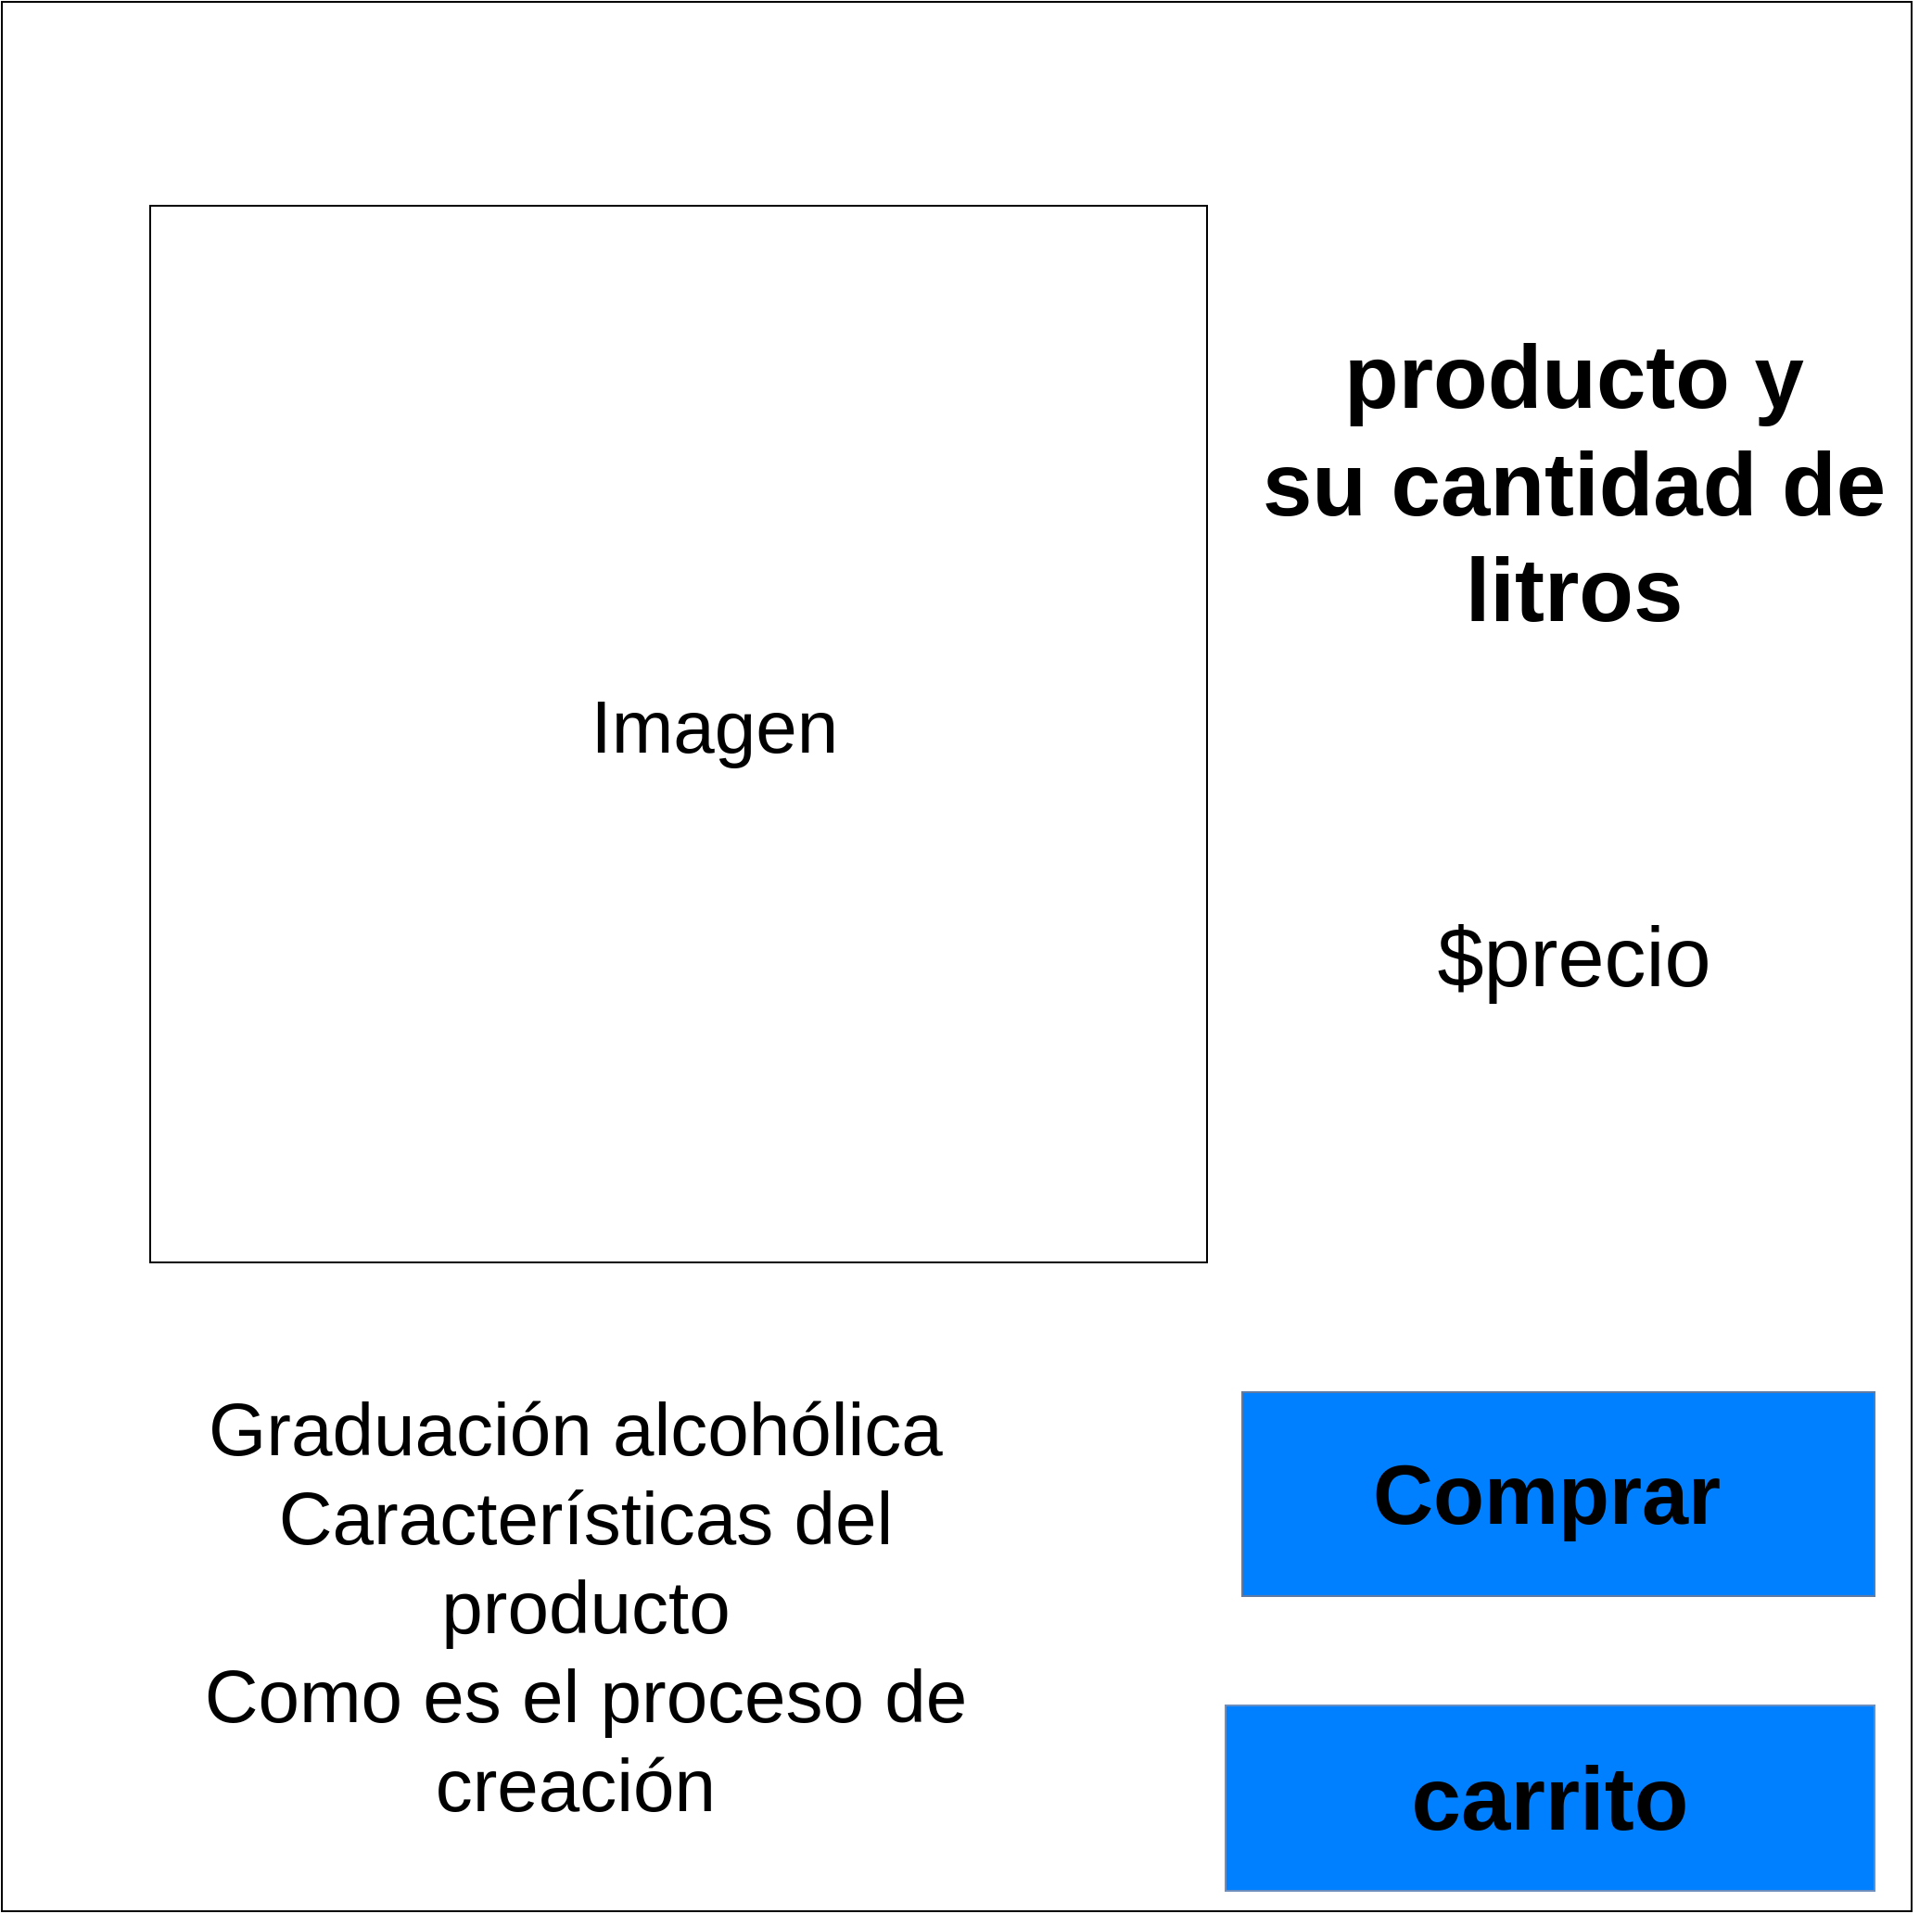 <mxfile version="13.7.7" type="github" pages="3"><diagram id="wo-2OzpCL-KObVNKeq9g" name="Page-1"><mxGraphModel dx="1422" dy="762" grid="1" gridSize="10" guides="1" tooltips="1" connect="1" arrows="1" fold="1" page="1" pageScale="1" pageWidth="1169" pageHeight="827" math="0" shadow="0"><root><mxCell id="0"/><mxCell id="1" parent="0"/><mxCell id="PUIiaEhZfmPyRb46bRGC-1" value="" style="whiteSpace=wrap;html=1;aspect=fixed;" vertex="1" parent="1"><mxGeometry x="160" y="150" width="1030" height="1030" as="geometry"/></mxCell><mxCell id="PUIiaEhZfmPyRb46bRGC-2" value="" style="whiteSpace=wrap;html=1;aspect=fixed;" vertex="1" parent="1"><mxGeometry x="240" y="260" width="570" height="570" as="geometry"/></mxCell><mxCell id="PUIiaEhZfmPyRb46bRGC-3" value="&lt;span style=&quot;font-size: 40px&quot;&gt;Imagen&amp;nbsp;&lt;/span&gt;" style="text;html=1;strokeColor=none;fillColor=none;align=center;verticalAlign=middle;whiteSpace=wrap;rounded=0;" vertex="1" parent="1"><mxGeometry x="390" y="380" width="320" height="320" as="geometry"/></mxCell><mxCell id="PUIiaEhZfmPyRb46bRGC-4" value="&lt;font size=&quot;7&quot;&gt;&lt;b&gt;producto y su&amp;nbsp;cantidad de litros&lt;/b&gt;&lt;/font&gt;" style="text;html=1;strokeColor=none;fillColor=none;align=center;verticalAlign=middle;whiteSpace=wrap;rounded=0;" vertex="1" parent="1"><mxGeometry x="816" y="310" width="384" height="200" as="geometry"/></mxCell><mxCell id="PUIiaEhZfmPyRb46bRGC-5" value="&lt;font style=&quot;font-size: 45px&quot;&gt;$precio&lt;/font&gt;" style="text;html=1;strokeColor=none;fillColor=none;align=center;verticalAlign=middle;whiteSpace=wrap;rounded=0;fontSize=21;" vertex="1" parent="1"><mxGeometry x="858" y="565" width="300" height="200" as="geometry"/></mxCell><mxCell id="PUIiaEhZfmPyRb46bRGC-6" value="&lt;span style=&quot;font-size: 45px&quot;&gt;&lt;b&gt;Comprar&amp;nbsp;&lt;/b&gt;&lt;/span&gt;" style="text;html=1;align=center;verticalAlign=middle;whiteSpace=wrap;rounded=0;fontSize=21;strokeColor=#5E7BA6;fillColor=#007FFF;" vertex="1" parent="1"><mxGeometry x="829" y="900" width="341" height="110" as="geometry"/></mxCell><mxCell id="PUIiaEhZfmPyRb46bRGC-7" value="&lt;b&gt;&lt;font style=&quot;font-size: 48px&quot;&gt;carrito&lt;/font&gt;&lt;/b&gt;" style="text;html=1;strokeColor=#6c8ebf;align=center;verticalAlign=middle;whiteSpace=wrap;rounded=0;fontSize=21;fillColor=#007FFF;" vertex="1" parent="1"><mxGeometry x="820" y="1069" width="350" height="100" as="geometry"/></mxCell><mxCell id="PUIiaEhZfmPyRb46bRGC-8" value="&lt;font style=&quot;font-size: 40px&quot;&gt;Graduación alcohólica&amp;nbsp;&lt;br&gt;Características del producto&lt;br&gt;Como es el proceso de creación&amp;nbsp;&lt;/font&gt;" style="text;html=1;strokeColor=none;fillColor=none;align=center;verticalAlign=middle;whiteSpace=wrap;rounded=0;fontSize=21;" vertex="1" parent="1"><mxGeometry x="230" y="850" width="490" height="330" as="geometry"/></mxCell></root></mxGraphModel></diagram><diagram id="kdI_Xc-QylYFVw8inS96" name="Page-2"><mxGraphModel dx="1422" dy="762" grid="1" gridSize="10" guides="1" tooltips="1" connect="1" arrows="1" fold="1" page="1" pageScale="1" pageWidth="827" pageHeight="1169" math="0" shadow="0"><root><mxCell id="eIh1WYSvhBnE5ud-NWPm-0"/><mxCell id="eIh1WYSvhBnE5ud-NWPm-1" parent="eIh1WYSvhBnE5ud-NWPm-0"/><mxCell id="eIh1WYSvhBnE5ud-NWPm-2" value="" style="whiteSpace=wrap;html=1;aspect=fixed;" vertex="1" parent="eIh1WYSvhBnE5ud-NWPm-1"><mxGeometry x="240" y="120" width="1030" height="1030" as="geometry"/></mxCell><mxCell id="eIh1WYSvhBnE5ud-NWPm-3" value="" style="whiteSpace=wrap;html=1;aspect=fixed;" vertex="1" parent="eIh1WYSvhBnE5ud-NWPm-1"><mxGeometry x="270" y="230" width="580" height="580" as="geometry"/></mxCell><mxCell id="eIh1WYSvhBnE5ud-NWPm-4" value="&lt;span style=&quot;font-size: 40px&quot;&gt;Imagen&amp;nbsp;&lt;/span&gt;" style="text;html=1;strokeColor=none;fillColor=none;align=center;verticalAlign=middle;whiteSpace=wrap;rounded=0;" vertex="1" parent="eIh1WYSvhBnE5ud-NWPm-1"><mxGeometry x="370" y="320" width="320" height="320" as="geometry"/></mxCell><mxCell id="eIh1WYSvhBnE5ud-NWPm-5" value="&lt;font size=&quot;7&quot;&gt;&lt;b&gt;producto y su&amp;nbsp;cantidad de litros&lt;/b&gt;&lt;/font&gt;" style="text;html=1;strokeColor=none;fillColor=none;align=center;verticalAlign=middle;whiteSpace=wrap;rounded=0;" vertex="1" parent="eIh1WYSvhBnE5ud-NWPm-1"><mxGeometry x="850" y="230" width="410" height="190" as="geometry"/></mxCell><mxCell id="eIh1WYSvhBnE5ud-NWPm-6" value="&lt;font style=&quot;font-size: 45px&quot;&gt;$precio&lt;/font&gt;" style="text;html=1;strokeColor=none;fillColor=none;align=center;verticalAlign=middle;whiteSpace=wrap;rounded=0;fontSize=21;" vertex="1" parent="eIh1WYSvhBnE5ud-NWPm-1"><mxGeometry x="260" y="110" width="220" height="130" as="geometry"/></mxCell><mxCell id="eIh1WYSvhBnE5ud-NWPm-7" value="&lt;span style=&quot;font-size: 45px&quot;&gt;&lt;b&gt;Comprar&amp;nbsp;&lt;/b&gt;&lt;/span&gt;" style="text;html=1;align=center;verticalAlign=middle;whiteSpace=wrap;rounded=0;fontSize=21;strokeColor=#5E7BA6;fillColor=#007FFF;" vertex="1" parent="eIh1WYSvhBnE5ud-NWPm-1"><mxGeometry x="280" y="900" width="360" height="100" as="geometry"/></mxCell><mxCell id="eIh1WYSvhBnE5ud-NWPm-8" value="&lt;b&gt;&lt;font style=&quot;font-size: 48px&quot;&gt;carrito&lt;/font&gt;&lt;/b&gt;" style="text;html=1;strokeColor=#6c8ebf;align=center;verticalAlign=middle;whiteSpace=wrap;rounded=0;fontSize=21;fillColor=#007FFF;" vertex="1" parent="eIh1WYSvhBnE5ud-NWPm-1"><mxGeometry x="270" y="1050" width="380" height="90" as="geometry"/></mxCell><mxCell id="eIh1WYSvhBnE5ud-NWPm-9" value="&lt;font style=&quot;font-size: 35px&quot;&gt;Graduación alcohólica&amp;nbsp;&lt;br&gt;Características del producto&lt;br&gt;Como es el proceso de creación&amp;nbsp;&lt;/font&gt;" style="text;html=1;strokeColor=none;fillColor=none;align=center;verticalAlign=middle;whiteSpace=wrap;rounded=0;fontSize=21;" vertex="1" parent="eIh1WYSvhBnE5ud-NWPm-1"><mxGeometry x="920" y="620" width="270" height="370" as="geometry"/></mxCell></root></mxGraphModel></diagram><diagram id="vaYmtvuf_-PnZsdgnm3f" name="Page-3"><mxGraphModel dx="2031" dy="1089" grid="1" gridSize="10" guides="1" tooltips="1" connect="1" arrows="1" fold="1" page="1" pageScale="1" pageWidth="827" pageHeight="1169" math="0" shadow="0"><root><mxCell id="Why-8dZYv0TMPiP0NPd1-0"/><mxCell id="Why-8dZYv0TMPiP0NPd1-1" parent="Why-8dZYv0TMPiP0NPd1-0"/><mxCell id="Why-8dZYv0TMPiP0NPd1-2" value="" style="whiteSpace=wrap;html=1;aspect=fixed;" vertex="1" parent="Why-8dZYv0TMPiP0NPd1-1"><mxGeometry x="160" y="120" width="1030" height="1030" as="geometry"/></mxCell><mxCell id="Why-8dZYv0TMPiP0NPd1-3" value="" style="whiteSpace=wrap;html=1;aspect=fixed;" vertex="1" parent="Why-8dZYv0TMPiP0NPd1-1"><mxGeometry x="600" y="200" width="570" height="570" as="geometry"/></mxCell><mxCell id="Why-8dZYv0TMPiP0NPd1-4" value="&lt;span style=&quot;font-size: 40px&quot;&gt;Imagen&amp;nbsp;&lt;/span&gt;" style="text;html=1;strokeColor=none;fillColor=none;align=center;verticalAlign=middle;whiteSpace=wrap;rounded=0;" vertex="1" parent="Why-8dZYv0TMPiP0NPd1-1"><mxGeometry x="750" y="340" width="320" height="320" as="geometry"/></mxCell><mxCell id="Why-8dZYv0TMPiP0NPd1-5" value="&lt;font size=&quot;7&quot;&gt;&lt;b&gt;producto y su&amp;nbsp;cantidad de litros&lt;/b&gt;&lt;/font&gt;" style="text;html=1;strokeColor=none;fillColor=none;align=center;verticalAlign=middle;whiteSpace=wrap;rounded=0;" vertex="1" parent="Why-8dZYv0TMPiP0NPd1-1"><mxGeometry x="180" y="200" width="430" height="200" as="geometry"/></mxCell><mxCell id="Why-8dZYv0TMPiP0NPd1-6" value="&lt;font style=&quot;font-size: 45px&quot;&gt;$precio&lt;/font&gt;" style="text;html=1;strokeColor=none;fillColor=none;align=center;verticalAlign=middle;whiteSpace=wrap;rounded=0;fontSize=21;" vertex="1" parent="Why-8dZYv0TMPiP0NPd1-1"><mxGeometry x="220" y="500" width="300" height="200" as="geometry"/></mxCell><mxCell id="Why-8dZYv0TMPiP0NPd1-7" value="&lt;span style=&quot;font-size: 45px&quot;&gt;&lt;b&gt;Comprar&amp;nbsp;&lt;/b&gt;&lt;/span&gt;" style="text;html=1;align=center;verticalAlign=middle;whiteSpace=wrap;rounded=0;fontSize=21;strokeColor=#5E7BA6;fillColor=#007FFF;" vertex="1" parent="Why-8dZYv0TMPiP0NPd1-1"><mxGeometry x="760" y="860" width="310" height="100" as="geometry"/></mxCell><mxCell id="Why-8dZYv0TMPiP0NPd1-8" value="&lt;b&gt;&lt;font style=&quot;font-size: 48px&quot;&gt;carrito&lt;/font&gt;&lt;/b&gt;" style="text;html=1;strokeColor=#6c8ebf;align=center;verticalAlign=middle;whiteSpace=wrap;rounded=0;fontSize=21;fillColor=#007FFF;" vertex="1" parent="Why-8dZYv0TMPiP0NPd1-1"><mxGeometry x="730" y="1030" width="330" height="90" as="geometry"/></mxCell><mxCell id="Why-8dZYv0TMPiP0NPd1-9" value="&lt;font style=&quot;font-size: 40px&quot;&gt;Graduación alcohólica&amp;nbsp;&lt;br&gt;Características del producto&lt;br&gt;Como es el proceso de creación&amp;nbsp;&lt;/font&gt;" style="text;html=1;strokeColor=none;fillColor=none;align=center;verticalAlign=middle;whiteSpace=wrap;rounded=0;fontSize=21;" vertex="1" parent="Why-8dZYv0TMPiP0NPd1-1"><mxGeometry x="190" y="800" width="460" height="310" as="geometry"/></mxCell></root></mxGraphModel></diagram></mxfile>